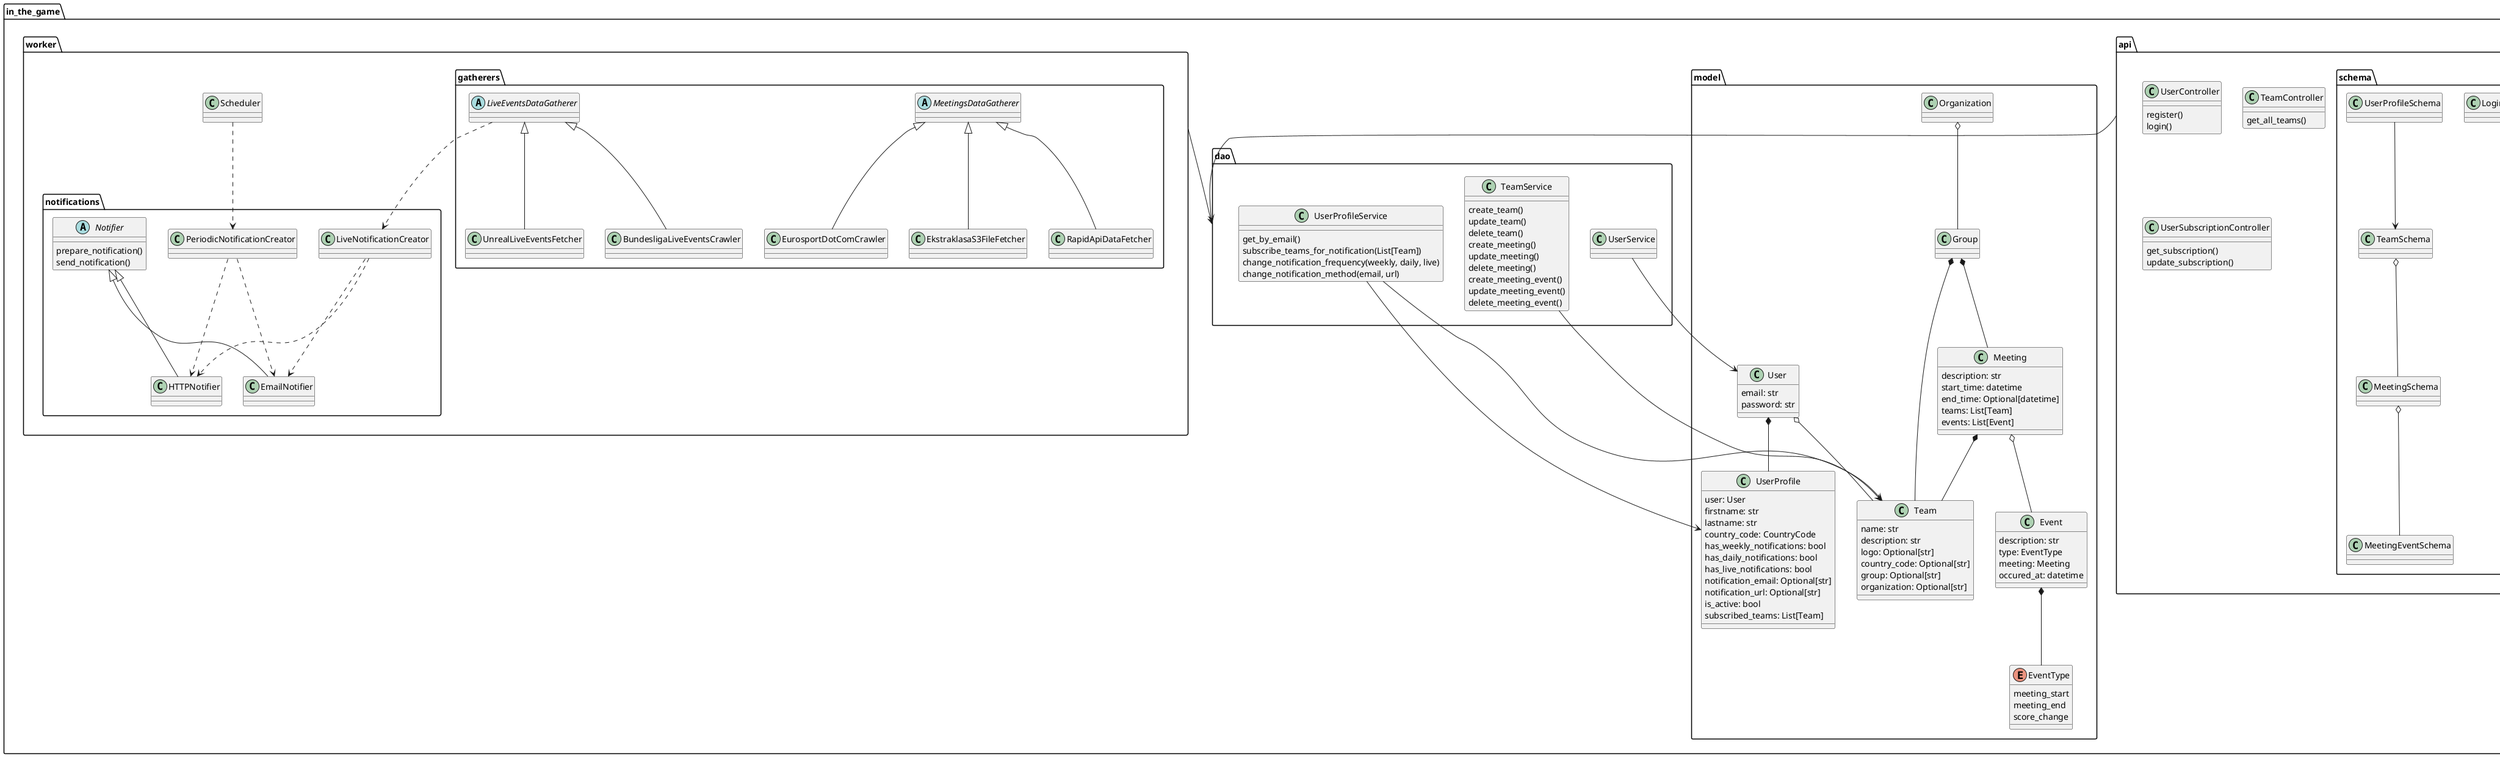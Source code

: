 @startuml in-the-game

package in_the_game.dao {

    class UserService {}

    class UserProfileService {
        get_by_email()
        subscribe_teams_for_notification(List[Team])
        change_notification_frequency(weekly, daily, live)
        change_notification_method(email, url)
    }

    class TeamService {
        create_team()
        update_team()
        delete_team()
        create_meeting()
        update_meeting()
        delete_meeting()
        create_meeting_event()
        update_meeting_event()
        delete_meeting_event()
    }

    package in_the_game.model {
        class User {
            email: str
            password: str
        }

        class UserProfile {
            user: User
            firstname: str
            lastname: str
            country_code: CountryCode
            has_weekly_notifications: bool
            has_daily_notifications: bool
            has_live_notifications: bool
            notification_email: Optional[str]
            notification_url: Optional[str]
            is_active: bool
            subscribed_teams: List[Team]
        }

        class Team {
            name: str
            description: str
            logo: Optional[str]
            country_code: Optional[str]
            group: Optional[str]
            organization: Optional[str]
        }

        class Meeting {
            description: str
            start_time: datetime
            end_time: Optional[datetime]
            teams: List[Team]
            events: List[Event]
        }

        enum EventType {
            meeting_start
            meeting_end
            score_change
        }

        class Event {
            description: str
            type: EventType
            meeting: Meeting
            occured_at: datetime
        }

        User *-- UserProfile
        User o-- Team

        Organization o-- Group
        Group *-- Team
        Group *-- Meeting
        Meeting *-- Team

        Meeting o-- Event
        Event *-- EventType
    }

    UserProfileService --> UserProfile
    UserProfileService --> Team
    TeamService --> Team
    UserService --> User
}

package in_the_game.api {
    class UserController {
        register()
        login()
    }

    class TeamController {
        get_all_teams()
    }

    class UserSubscriptionController {
        get_subscription()
        update_subscription()
    }

    package in_the_game.api.schema {
        class RegistrationRequestSchema {}
        class LoginRequestSchema {}
        class UserProfileSchema {}
        class TeamSchema {}
        class MeetingSchema {}
        class MeetingEventSchema {}

        UserProfileSchema --> TeamSchema

        TeamSchema o-- MeetingSchema
        MeetingSchema o-- MeetingEventSchema
    }
}

package in_the_game.worker {
    class Scheduler {}

    package in_the_game.worker.notifications {
        class PeriodicNotificationCreator {}
        class LiveNotificationCreator {}

        abstract Notifier {
            prepare_notification()
            send_notification()
        }
        class HTTPNotifier {}
        class EmailNotifier {}
    }

    package in_the_game.worker.gatherers {
        abstract MeetingsDataGatherer {}
        class RapidApiDataFetcher {}
        class EurosportDotComCrawler {}
        class EkstraklasaS3FileFetcher {}

        abstract LiveEventsDataGatherer {}
        class UnrealLiveEventsFetcher {}
        class BundesligaLiveEventsCrawler {}
    }

    Scheduler ..> PeriodicNotificationCreator
    PeriodicNotificationCreator ..> HTTPNotifier
    PeriodicNotificationCreator ..> EmailNotifier

    LiveEventsDataGatherer ..> LiveNotificationCreator
    LiveNotificationCreator ..> HTTPNotifier
    LiveNotificationCreator ..> EmailNotifier

    Notifier <|-- HTTPNotifier
    Notifier <|-- EmailNotifier

    LiveEventsDataGatherer <|-- UnrealLiveEventsFetcher
    LiveEventsDataGatherer <|-- BundesligaLiveEventsCrawler

    MeetingsDataGatherer <|-- RapidApiDataFetcher
    MeetingsDataGatherer <|-- EurosportDotComCrawler
    MeetingsDataGatherer <|-- EkstraklasaS3FileFetcher
}

in_the_game.api --> in_the_game.dao
in_the_game.worker --> in_the_game.dao



@enduml